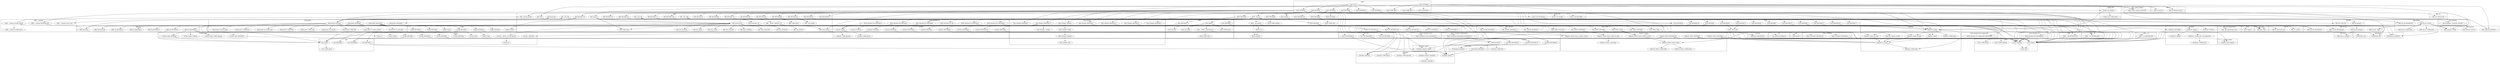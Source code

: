 digraph {
graph [overlap=false]
subgraph cluster_DBD_Pg {
	label="DBD::Pg";
	"DBD::Pg::BEGIN@23";
	"DBD::Pg::bootstrap";
	"DBD::Pg::BEGIN@19";
	"DBD::Pg::BEGIN@21";
	"DBD::Pg::BEGIN@22";
	"DBD::Pg::driver";
	"DBD::Pg::BEGIN@24";
}
subgraph cluster_DBI_dr {
	label="DBI::dr";
	"DBI::dr::connect";
	"DBI::dr::disconnect_all";
}
subgraph cluster_attributes {
	label="attributes";
	"attributes::import";
	"attributes::BEGIN@9";
	"attributes::CORE:qr";
	"attributes::reftype";
	"attributes::_modify_attrs_and_deprecate";
	"attributes::_modify_attrs";
}
subgraph cluster_List_Util {
	label="List::Util";
	"List::Util::BEGIN@10";
	"List::Util::BEGIN@31";
	"List::Util::BEGIN@9";
}
subgraph cluster_JSON_Backend_XS_Supportable {
	label="JSON::Backend::XS::Supportable";
	"JSON::Backend::XS::Supportable::BEGIN@99";
}
subgraph cluster_Exporter {
	label="Exporter";
	"Exporter::CORE:match";
	"Exporter::CORE:subst";
	"Exporter::as_heavy";
	"Exporter::import";
	"Exporter::export";
	"Exporter::require_version";
	"Exporter::export_to_level";
	"Exporter::export_ok_tags";
}
subgraph cluster_Data_Dumper {
	label="Data::Dumper";
	"Data::Dumper::Dumpxs";
	"Data::Dumper::_vstring";
	"Data::Dumper::new";
	"Data::Dumper::Dumper";
	"Data::Dumper::BEGIN@18";
	"Data::Dumper::BEGIN@731";
	"Data::Dumper::BEGIN@24";
	"Data::Dumper::BEGIN@272";
	"Data::Dumper::BEGIN@22";
	"Data::Dumper::Dump";
	"Data::Dumper::BEGIN@12";
}
subgraph cluster_JSON {
	label="JSON";
	"JSON::BEGIN@5";
	"JSON::_set_module";
	"JSON::import";
	"JSON::backend";
	"JSON::BEGIN@319";
	"JSON::BEGIN@4";
	"JSON::BEGIN@9";
	"JSON::_load_xs";
	"JSON::BEGIN@6";
	"JSON::CORE:readline";
	"JSON::BEGIN@2";
	"JSON::is_xs";
	"JSON::CORE:close";
}
subgraph cluster_Types_Serialiser_Error {
	label="Types::Serialiser::Error";
	"Types::Serialiser::Error::BEGIN@145";
}
subgraph cluster_DBD__mem_common {
	label="DBD::_mem::common";
	"DBD::_mem::common::DESTROY";
}
subgraph cluster_Getopt_Std {
	label="Getopt::Std";
	"Getopt::Std::getopts";
	"Getopt::Std::CORE:match";
}
subgraph cluster_mro {
	label="mro";
	"mro::method_changed_in";
}
subgraph cluster_JSON_Boolean {
	label="JSON::Boolean";
	"JSON::Boolean::_overrride_overload";
}
subgraph cluster_DynaLoader {
	label="DynaLoader";
	"DynaLoader::dl_install_xsub";
	"DynaLoader::bootstrap";
	"DynaLoader::CORE:ftfile";
	"DynaLoader::BEGIN@17";
	"DynaLoader::BEGIN@21";
	"DynaLoader::CORE:subst";
	"DynaLoader::dl_load_file";
	"DynaLoader::CORE:ftdir";
	"DynaLoader::BEGIN@92";
	"DynaLoader::dl_undef_symbols";
	"DynaLoader::dl_load_flags";
	"DynaLoader::dl_find_symbol";
	"DynaLoader::CORE:ftsize";
}
subgraph cluster_Carp {
	label="Carp";
	"Carp::BEGIN@171";
	"Carp::BEGIN@6";
	"Carp::BEGIN@131";
	"Carp::_fetch_sub";
	"Carp::BEGIN@4";
	"Carp::BEGIN@575";
	"Carp::BEGIN@3";
	"Carp::BEGIN@49";
	"Carp::BEGIN@73";
	"Carp::BEGIN@568";
	"Carp::BEGIN@61";
	"Carp::BEGIN@5";
	"Carp::BEGIN@555";
}
subgraph cluster_common_sense {
	label="common::sense";
	"common::sense::import";
}
subgraph cluster_UNIVERSAL {
	label="UNIVERSAL";
	"UNIVERSAL::VERSION";
	"UNIVERSAL::isa";
	"UNIVERSAL::can";
}
subgraph cluster_utf8 {
	label="utf8";
	"utf8::encode";
}
subgraph cluster_DBI_st {
	label="DBI::st";
	"DBI::st::fetchrow_array";
	"DBI::st::execute";
}
subgraph cluster_DBD_Pg_st {
	label="DBD::Pg::st";
	"DBD::Pg::st::_prepare";
}
subgraph cluster_constant {
	label="constant";
	"constant::BEGIN@4";
	"constant::BEGIN@3";
	"constant::BEGIN@6";
	"constant::BEGIN@39";
	"constant::BEGIN@24";
	"constant::CORE:regcomp";
	"constant::BEGIN@2";
	"constant::BEGIN@64";
	"constant::CORE:match";
	"constant::BEGIN@126";
	"constant::CORE:qr";
	"constant::import";
}
subgraph cluster_overload {
	label="overload";
	"overload::BEGIN@144";
	"overload::BEGIN@114";
	"overload::OVERLOAD";
	"overload::BEGIN@83";
	"overload::import";
}
subgraph cluster_Internals {
	label="Internals";
	"Internals::SvREADONLY";
}
subgraph cluster_version_regex {
	label="version::regex";
	"version::regex::BEGIN@5";
	"version::regex::CORE:regcomp";
	"version::regex::CORE:qr";
	"version::regex::BEGIN@3";
}
subgraph cluster_strict {
	label="strict";
	"strict::unimport";
	"strict::CORE:match";
	"strict::import";
	"strict::CORE:regcomp";
	"strict::bits";
}
subgraph cluster_DBI_db {
	label="DBI::db";
	"DBI::db::prepare";
	"DBI::db::connected";
}
subgraph cluster_DBI_var {
	label="DBI::var";
	"DBI::var::TIESCALAR";
}
subgraph cluster_warnings_register {
	label="warnings::register";
	"warnings::register::import";
}
subgraph cluster_JSON_Backend_PP {
	label="JSON::Backend::PP";
	"JSON::Backend::PP::BEGIN@403";
}
subgraph cluster_Types_Serialiser {
	label="Types::Serialiser";
	"Types::Serialiser::BEGIN@20";
	"Types::Serialiser::BEGIN@102";
}
subgraph cluster_JSON_Backend_XS {
	label="JSON::Backend::XS";
	"JSON::Backend::XS::BEGIN@11";
	"JSON::Backend::XS::BEGIN@18";
	"JSON::Backend::XS::init";
	"JSON::Backend::XS::BEGIN@9";
	"JSON::Backend::XS::BEGIN@29";
	"JSON::Backend::XS::BEGIN@42";
}
subgraph cluster_base {
	label="base";
	"base::CORE:subst";
	"base::__ANON__[base.pm:70]";
	"base::CORE:match";
	"base::BEGIN@3";
	"base::has_attr";
	"base::BEGIN@4";
	"base::import";
	"base::has_fields";
}
subgraph cluster_DBD_Pg_DefaultValue {
	label="DBD::Pg::DefaultValue";
	"DBD::Pg::DefaultValue::new";
}
subgraph cluster_JSON_XS {
	label="JSON::XS";
	"JSON::XS::BEGIN@104";
	"JSON::XS::BEGIN@1736";
	"JSON::XS::BEGIN@114";
	"JSON::XS::BEGIN@112";
	"JSON::XS::BEGIN@111";
}
subgraph cluster_DBD_Pg_dr {
	label="DBD::Pg::dr";
	"DBD::Pg::dr::connect";
	"DBD::Pg::dr::BEGIN@180";
	"DBD::Pg::dr::CORE:subst";
	"DBD::Pg::dr::CORE:match";
}
subgraph cluster_Types_Serialiser_BooleanBase {
	label="Types::Serialiser::BooleanBase";
	"Types::Serialiser::BooleanBase::BEGIN@116";
}
subgraph cluster_DBD___db {
	label="DBD::_::db";
	"DBD::_::db::BEGIN@1534";
}
subgraph cluster_DBD___dr {
	label="DBD::_::dr";
	"DBD::_::dr::BEGIN@1469";
}
subgraph cluster_version {
	label="version";
	"version::BEGIN@4";
	"version::(cmp";
	"version::BEGIN@20";
	"version::(bool";
	"version::qv";
	"version::import";
	"version::__ANON__[version.pm:52]";
	"version::BEGIN@7";
	"version::_VERSION";
	"version::BEGIN@5";
	"version::(\"\"";
}
subgraph cluster_XSLoader {
	label="XSLoader";
	"XSLoader::load";
}
subgraph cluster_Exporter_Heavy {
	label="Exporter::Heavy";
	"Exporter::Heavy::heavy_export_ok_tags";
	"Exporter::Heavy::BEGIN@4";
	"Exporter::Heavy::heavy_require_version";
	"Exporter::Heavy::CORE:match";
	"Exporter::Heavy::CORE:subst";
	"Exporter::Heavy::BEGIN@3";
	"Exporter::Heavy::heavy_export_to_level";
	"Exporter::Heavy::_push_tags";
	"Exporter::Heavy::BEGIN@188";
	"Exporter::Heavy::heavy_export";
}
subgraph cluster_DBI {
	label="DBI";
	"DBI::SQL_DOUBLE";
	"DBI::_install_method";
	"DBI::BEGIN@1054";
	"DBI::BEGIN@888";
	"DBI::BEGIN@13";
	"DBI::BEGIN@710";
	"DBI::SQL_SMALLINT";
	"DBI::BEGIN@177";
	"DBI::disconnect_all";
	"DBI::SQL_INTEGER";
	"DBI::__ANON__[DBI.pm:751]";
	"DBI::SQL_BIGINT";
	"DBI::BEGIN@181";
	"DBI::_new_handle";
	"DBI::BEGIN@290";
	"DBI::bootstrap";
	"DBI::CORE:subst";
	"DBI::BEGIN@294";
	"DBI::END";
	"DBI::BEGIN@179";
	"DBI::BEGIN@985";
	"DBI::SQL_DECIMAL";
	"DBI::CORE:match";
	"DBI::SQL_REAL";
	"DBI::SQL_FLOAT";
	"DBI::connect";
	"DBI::setup_driver";
	"DBI::BEGIN@178";
	"DBI::BEGIN@553";
	"DBI::_new_dbh";
	"DBI::install_driver";
	"DBI::BEGIN@857";
	"DBI::SQL_NUMERIC";
	"DBI::_new_drh";
	"DBI::_new_sth";
	"DBI::BEGIN@823";
}
subgraph cluster_overloading {
	label="overloading";
	"overloading::BEGIN@2";
	"overloading::unimport";
}
subgraph cluster_vars {
	label="vars";
	"vars::CORE:match";
	"vars::BEGIN@3";
	"vars::BEGIN@8";
	"vars::BEGIN@7";
	"vars::import";
}
subgraph cluster_DBD___common {
	label="DBD::_::common";
	"DBD::_::common::BEGIN@1369";
	"DBD::_::common::CORE:match";
	"DBD::_::common::trace_msg";
	"DBD::_::common::install_method";
}
subgraph cluster_Scalar_Util {
	label="Scalar::Util";
	"Scalar::Util::BEGIN@10";
	"Scalar::Util::weaken";
	"Scalar::Util::BEGIN@9";
}
subgraph cluster_Config {
	label="Config";
	"Config::BEGIN@10";
	"Config::TIEHASH";
	"Config::BEGIN@9";
	"Config::FETCH";
	"Config::import";
	"Config::BEGIN@47";
	"Config::BEGIN@11";
}
subgraph cluster_DBI__firesafe {
	label="DBI::_firesafe";
	"DBI::_firesafe::BEGIN@13";
	"DBI::_firesafe::BEGIN@12";
	"DBI::_firesafe::BEGIN@14";
}
subgraph cluster_DBD___st {
	label="DBD::_::st";
	"DBD::_::st::BEGIN@1856";
}
subgraph cluster_Time_HiRes {
	label="Time::HiRes";
	"Time::HiRes::bootstrap";
	"Time::HiRes::BEGIN@4";
	"Time::HiRes::BEGIN@43";
	"Time::HiRes::time";
	"Time::HiRes::import";
	"Time::HiRes::BEGIN@3";
}
subgraph cluster_bytes {
	label="bytes";
	"bytes::import";
}
subgraph cluster_DBD_Pg_db {
	label="DBD::Pg::db";
	"DBD::Pg::db::BEGIN@260";
	"DBD::Pg::db::_login";
	"DBD::Pg::db::prepare";
	"DBD::Pg::db::BEGIN@258";
}
subgraph cluster_DBI_common {
	label="DBI::common";
	"DBI::common::FETCH";
	"DBI::common::STORE";
	"DBI::common::DESTROY";
}
subgraph cluster_warnings {
	label="warnings";
	"warnings::CORE:regcomp";
	"warnings::import";
	"warnings::unimport";
	"warnings::CORE:match";
	"warnings::_mkMask";
	"warnings::register_categories";
}
subgraph cluster_main {
	label="main";
	"main::BEGIN@9";
	"main::BEGIN@10";
	"main::CORE:close";
	"main::CORE:print";
	"main::RUNTIME";
	"main::BEGIN@6";
	"main::BEGIN@7";
	"main::BEGIN@8";
	"main::CORE:open";
	"main::NULL";
	"main::BEGIN@5";
}
"JSON::_load_xs" -> "JSON::Backend::XS::BEGIN@29";
"main::RUNTIME" -> "DBI::st::execute";
"JSON::BEGIN@2" -> "JSON::XS::BEGIN@112";
"DBI::install_driver" -> "DBD::Pg::BEGIN@24";
"DBI::BEGIN@178" -> "Config::FETCH";
"DBI::BEGIN@177" -> "Carp::BEGIN@575";
"JSON::BEGIN@2" -> "JSON::XS::BEGIN@114";
"DBD::Pg::dr::connect" -> "DBI::_new_dbh";
"DynaLoader::bootstrap" -> "DynaLoader::dl_find_symbol";
"overload::import" -> "overload::OVERLOAD";
"main::BEGIN@5" -> "DBI::BEGIN@857";
"DBD::Pg::driver" -> "DBI::_new_drh";
"Exporter::import" -> "Exporter::Heavy::heavy_export";
"Exporter::Heavy::heavy_export_to_level" -> "Exporter::Heavy::heavy_export";
"DynaLoader::BEGIN@21" -> "Config::BEGIN@11";
"main::BEGIN@5" -> "DBD::_::common::BEGIN@1369";
"DBI::BEGIN@177" -> "Carp::BEGIN@61";
"Data::Dumper::BEGIN@272" -> "constant::BEGIN@2";
"Data::Dumper::BEGIN@272" -> "constant::BEGIN@24";
"DynaLoader::bootstrap" -> "DynaLoader::CORE:ftfile";
"Carp::BEGIN@4" -> "strict::CORE:match";
"DynaLoader::bootstrap" -> "DynaLoader::dl_load_file";
"DBI::install_driver" -> "DBD::Pg::db::BEGIN@258";
"Data::Dumper::BEGIN@272" -> "constant::BEGIN@4";
"JSON::BEGIN@2" -> "JSON::XS::BEGIN@104";
"DBD::Pg::dr::connect" -> "DBD::Pg::db::_login";
"constant::import" -> "constant::CORE:regcomp";
"main::RUNTIME" -> "Getopt::Std::getopts";
"DBI::BEGIN@178" -> "DynaLoader::BEGIN@17";
"DBI::BEGIN@178" -> "DynaLoader::BEGIN@21";
"DynaLoader::BEGIN@21" -> "Config::BEGIN@9";
"DynaLoader::bootstrap" -> "DynaLoader::dl_undef_symbols";
"Data::Dumper::BEGIN@272" -> "constant::BEGIN@6";
"Exporter::export" -> "Exporter::as_heavy";
"Exporter::export_ok_tags" -> "Exporter::as_heavy";
"Exporter::require_version" -> "Exporter::as_heavy";
"Exporter::export_to_level" -> "Exporter::as_heavy";
"JSON::_load_xs" -> "JSON::Backend::XS::BEGIN@9";
"vars::import" -> "vars::CORE:match";
"main::NULL" -> "main::BEGIN@8";
"main::BEGIN@7" -> "Data::Dumper::BEGIN@22";
"Carp::BEGIN@73" -> "Carp::_fetch_sub";
"Carp::BEGIN@61" -> "Carp::_fetch_sub";
"main::BEGIN@7" -> "overload::BEGIN@114";
"Getopt::Std::getopts" -> "Getopt::Std::CORE:match";
"main::BEGIN@8" -> "JSON::Backend::PP::BEGIN@403";
"DBI::install_driver" -> "DBD::Pg::BEGIN@23";
"attributes::import" -> "UNIVERSAL::can";
"DynaLoader::BEGIN@21" -> "version::(cmp";
"DBI::END" -> "DBD::_::common::trace_msg";
"Data::Dumper::Dumper" -> "Data::Dumper::Dump";
"main::BEGIN@5" -> "DBI::BEGIN@823";
"Config::BEGIN@11" -> "vars::BEGIN@3";
"main::BEGIN@8" -> "JSON::BEGIN@9";
"overload::BEGIN@83" -> "overloading::BEGIN@2";
"main::BEGIN@5" -> "DBI::BEGIN@181";
"DynaLoader::BEGIN@21" -> "Config::BEGIN@47";
"main::BEGIN@9" -> "DynaLoader::bootstrap";
"DBI::install_driver" -> "DynaLoader::bootstrap";
"DBI::BEGIN@181" -> "DynaLoader::bootstrap";
"DynaLoader::BEGIN@21" -> "Config::BEGIN@10";
"Exporter::as_heavy" -> "Exporter::Heavy::BEGIN@188";
"attributes::import" -> "attributes::reftype";
"JSON::XS::BEGIN@114" -> "Types::Serialiser::BEGIN@20";
"warnings::register::import" -> "warnings::register_categories";
"DynaLoader::BEGIN@21" -> "version::(bool";
"base::import" -> "base::__ANON__[base.pm:70]";
"Config::BEGIN@11" -> "vars::BEGIN@7";
"main::BEGIN@9" -> "Time::HiRes::BEGIN@3";
"main::BEGIN@5" -> "DBI::BEGIN@553";
"DBI::install_driver" -> "DBI::setup_driver";
"main::BEGIN@5" -> "DBI::setup_driver";
"JSON::import" -> "Exporter::Heavy::heavy_export_to_level";
"Time::HiRes::import" -> "Exporter::Heavy::heavy_export_to_level";
"main::BEGIN@7" -> "Exporter::import";
"main::BEGIN@5" -> "Exporter::import";
"Data::Dumper::BEGIN@22" -> "Exporter::import";
"JSON::XS::BEGIN@111" -> "Exporter::import";
"Getopt::Std::getopts" -> "Exporter::import";
"main::BEGIN@10" -> "Exporter::import";
"DBD::Pg::db::BEGIN@258" -> "Exporter::import";
"main::NULL" -> "main::BEGIN@9";
"Data::Dumper::Dumpxs" -> "Data::Dumper::new";
"overload::BEGIN@114" -> "overloading::unimport";
"overload::BEGIN@83" -> "overloading::unimport";
"main::NULL" -> "DBD::_mem::common::DESTROY";
"main::RUNTIME" -> "DBD::_mem::common::DESTROY";
"Carp::BEGIN@5" -> "warnings::CORE:match";
"main::RUNTIME" -> "DBI::common::DESTROY";
"main::NULL" -> "DBI::common::DESTROY";
"DBI::BEGIN@177" -> "Carp::BEGIN@6";
"Data::Dumper::BEGIN@272" -> "constant::import";
"JSON::Backend::XS::BEGIN@9" -> "constant::import";
"JSON::Backend::XS::BEGIN@18" -> "constant::import";
"JSON::Backend::XS::BEGIN@11" -> "constant::import";
"DBD::Pg::driver" -> "DBD::_::common::install_method";
"DBI::BEGIN@181" -> "Exporter::export_ok_tags";
"DBI::install_driver" -> "Exporter::export_ok_tags";
"JSON::_load_xs" -> "JSON::Backend::XS::BEGIN@18";
"JSON::_load_xs" -> "JSON::CORE:close";
"main::BEGIN@5" -> "DBI::BEGIN@1054";
"DBI::END" -> "DBI::disconnect_all";
"DBI::install_driver" -> "DBI::SQL_INTEGER";
"DBI::dr::connect" -> "DBD::Pg::dr::connect";
"constant::import" -> "mro::method_changed_in";
"warnings::register_categories" -> "warnings::_mkMask";
"XSLoader::load" -> "DynaLoader::BEGIN@92";
"main::BEGIN@9" -> "Time::HiRes::import";
"DBD::Pg::BEGIN@19" -> "version::BEGIN@5";
"main::BEGIN@7" -> "Data::Dumper::BEGIN@18";
"DBI::install_driver" -> "DBI::SQL_BIGINT";
"DBI::db::prepare" -> "DBD::Pg::db::prepare";
"DBI::_new_sth" -> "DBI::_new_handle";
"DBI::_new_dbh" -> "DBI::_new_handle";
"DBI::_new_drh" -> "DBI::_new_handle";
"main::BEGIN@5" -> "DBI::BEGIN@179";
"DBI::BEGIN@177" -> "Carp::BEGIN@131";
"base::import" -> "base::has_fields";
"main::BEGIN@5" -> "DBD::_::db::BEGIN@1534";
"JSON::BEGIN@2" -> "JSON::XS::BEGIN@111";
"main::RUNTIME" -> "DBI::db::prepare";
"version::__ANON__[version.pm:52]" -> "version::qv";
"DBI::BEGIN@181" -> "DBI::CORE:match";
"constant::BEGIN@4" -> "warnings::register::import";
"vars::BEGIN@7" -> "warnings::register::import";
"overload::BEGIN@144" -> "warnings::register::import";
"main::BEGIN@5" -> "List::Util::BEGIN@9";
"Exporter::import" -> "Exporter::export";
"Exporter::Heavy::heavy_export_to_level" -> "Exporter::export";
"DBD::Pg::BEGIN@19" -> "version::regex::CORE:regcomp";
"main::BEGIN@8" -> "JSON::BEGIN@319";
"main::BEGIN@8" -> "JSON::BEGIN@5";
"main::BEGIN@5" -> "List::Util::BEGIN@31";
"main::BEGIN@5" -> "DBI::BEGIN@888";
"base::import" -> "UNIVERSAL::isa";
"DBI::setup_driver" -> "UNIVERSAL::isa";
"DynaLoader::BEGIN@92" -> "attributes::import";
"main::BEGIN@7" -> "Data::Dumper::BEGIN@731";
"DynaLoader::BEGIN@21" -> "Config::TIEHASH";
"DBI::install_driver" -> "Exporter::require_version";
"main::BEGIN@5" -> "DBD::_::dr::BEGIN@1469";
"main::BEGIN@8" -> "JSON::_load_xs";
"DBI::install_driver" -> "DBD::Pg::DefaultValue::new";
"Data::Dumper::Dump" -> "Data::Dumper::Dumpxs";
"main::RUNTIME" -> "Time::HiRes::time";
"main::RUNTIME" -> "DBI::END";
"DBI::connect" -> "DBI::__ANON__[DBI.pm:751]";
"main::BEGIN@7" -> "overload::BEGIN@144";
"DynaLoader::bootstrap" -> "DynaLoader::dl_load_flags";
"Carp::BEGIN@5" -> "warnings::CORE:regcomp";
"DynaLoader::bootstrap" -> "DBI::bootstrap";
"main::BEGIN@7" -> "Data::Dumper::BEGIN@272";
"DBI::BEGIN@177" -> "Carp::BEGIN@568";
"DBI::BEGIN@177" -> "Carp::BEGIN@5";
"DBI::install_driver" -> "DBI::_firesafe::BEGIN@13";
"main::BEGIN@9" -> "Time::HiRes::BEGIN@4";
"DBI::install_driver" -> "DBI::SQL_REAL";
"DBD::Pg::BEGIN@19" -> "version::regex::BEGIN@3";
"JSON::_load_xs" -> "JSON::Backend::XS::BEGIN@11";
"DBD::Pg::dr::connect" -> "DBD::Pg::dr::CORE:subst";
"main::NULL" -> "main::BEGIN@5";
"main::BEGIN@8" -> "JSON::BEGIN@4";
"main::RUNTIME" -> "Data::Dumper::Dumper";
"main::RUNTIME" -> "main::CORE:close";
"main::BEGIN@9" -> "Time::HiRes::BEGIN@43";
"main::BEGIN@5" -> "DBI::var::TIESCALAR";
"DynaLoader::bootstrap" -> "DynaLoader::dl_install_xsub";
"Exporter::Heavy::heavy_export_ok_tags" -> "Exporter::Heavy::_push_tags";
"DBD::Pg::db::prepare" -> "DBD::Pg::st::_prepare";
"Data::Dumper::BEGIN@272" -> "constant::BEGIN@39";
"DBD::Pg::BEGIN@19" -> "version::regex::BEGIN@5";
"DBI::install_driver" -> "DBD::Pg::BEGIN@21";
"Exporter::as_heavy" -> "Exporter::Heavy::BEGIN@4";
"DynaLoader::bootstrap" -> "DBD::Pg::bootstrap";
"Exporter::import" -> "Exporter::CORE:subst";
"Exporter::as_heavy" -> "Exporter::CORE:subst";
"DBI::BEGIN@177" -> "Carp::BEGIN@4";
"main::NULL" -> "main::BEGIN@7";
"DBD::Pg::BEGIN@19" -> "version::BEGIN@4";
"version::BEGIN@7" -> "vars::import";
"constant::BEGIN@6" -> "vars::import";
"version::regex::BEGIN@5" -> "vars::import";
"Config::BEGIN@11" -> "vars::import";
"DBD::Pg::BEGIN@24" -> "vars::import";
"base::BEGIN@4" -> "vars::import";
"main::BEGIN@5" -> "DBI::BEGIN@710";
"DynaLoader::bootstrap" -> "Time::HiRes::bootstrap";
"DBD::Pg::BEGIN@19" -> "version::BEGIN@7";
"DBI::install_driver" -> "DBD::Pg::driver";
"base::__ANON__[base.pm:70]" -> "base::CORE:subst";
"DBI::BEGIN@177" -> "Carp::BEGIN@73";
"DBI::install_driver" -> "DBI::_firesafe::BEGIN@14";
"DBD::Pg::BEGIN@19" -> "version::import";
"DBI::install_driver" -> "DBI::SQL_DECIMAL";
"JSON::_load_xs" -> "JSON::Boolean::_overrride_overload";
"JSON::XS::BEGIN@104" -> "common::sense::import";
"Types::Serialiser::BEGIN@20" -> "common::sense::import";
"DBI::install_driver" -> "DBD::Pg::db::BEGIN@260";
"main::RUNTIME" -> "DBI::connect";
"main::BEGIN@5" -> "DBI::BEGIN@178";
"JSON::XS::BEGIN@114" -> "Types::Serialiser::BEGIN@102";
"JSON::_load_xs" -> "JSON::BEGIN@2";
"JSON::BEGIN@6" -> "base::BEGIN@4";
"base::import" -> "base::has_attr";
"main::BEGIN@5" -> "Scalar::Util::BEGIN@10";
"main::BEGIN@8" -> "JSON::import";
"main::BEGIN@7" -> "overload::BEGIN@83";
"DBI::BEGIN@177" -> "Carp::BEGIN@3";
"main::RUNTIME" -> "DBI::st::fetchrow_array";
"DBI::install_driver" -> "DBI::SQL_DOUBLE";
"JSON::_load_xs" -> "JSON::Backend::XS::init";
"DBD::Pg::dr::connect" -> "DBI::common::STORE";
"DBI::__ANON__[DBI.pm:751]" -> "DBI::common::STORE";
"DBI::connect" -> "DBI::common::STORE";
"DynaLoader::bootstrap" -> "DynaLoader::CORE:ftsize";
"DBI::install_driver" -> "DBI::SQL_SMALLINT";
"main::BEGIN@5" -> "DBI::BEGIN@177";
"DBI::BEGIN@177" -> "Carp::BEGIN@171";
"base::BEGIN@3" -> "strict::import";
"main::BEGIN@6" -> "strict::import";
"DBI::BEGIN@294" -> "strict::import";
"constant::BEGIN@3" -> "strict::import";
"version::BEGIN@5" -> "strict::import";
"DBD::_::db::BEGIN@1534" -> "strict::import";
"Exporter::Heavy::BEGIN@3" -> "strict::import";
"DBD::_::st::BEGIN@1856" -> "strict::import";
"Scalar::Util::BEGIN@9" -> "strict::import";
"vars::BEGIN@8" -> "strict::import";
"Time::HiRes::BEGIN@4" -> "strict::import";
"Config::BEGIN@9" -> "strict::import";
"DBD::_::common::BEGIN@1369" -> "strict::import";
"Carp::BEGIN@4" -> "strict::import";
"DBI::_firesafe::BEGIN@12" -> "strict::import";
"DBD::Pg::db::BEGIN@260" -> "strict::import";
"DBD::Pg::dr::BEGIN@180" -> "strict::import";
"JSON::BEGIN@4" -> "strict::import";
"List::Util::BEGIN@9" -> "strict::import";
"attributes::BEGIN@9" -> "strict::import";
"version::regex::BEGIN@3" -> "strict::import";
"DBD::_::dr::BEGIN@1469" -> "strict::import";
"attributes::_modify_attrs_and_deprecate" -> "attributes::_modify_attrs";
"DBI::install_driver" -> "DBD::Pg::dr::BEGIN@180";
"JSON::_load_xs" -> "JSON::CORE:readline";
"Exporter::Heavy::heavy_require_version" -> "version::_VERSION";
"JSON::XS::BEGIN@114" -> "Types::Serialiser::BooleanBase::BEGIN@116";
"main::NULL" -> "main::BEGIN@6";
"main::BEGIN@5" -> "DBI::BEGIN@290";
"Data::Dumper::BEGIN@272" -> "constant::BEGIN@126";
"DBD::Pg::BEGIN@19" -> "version::BEGIN@20";
"Exporter::as_heavy" -> "Exporter::Heavy::BEGIN@3";
"constant::import" -> "constant::CORE:match";
"main::BEGIN@5" -> "Scalar::Util::BEGIN@9";
"main::BEGIN@5" -> "DBD::_::st::BEGIN@1856";
"JSON::_load_xs" -> "JSON::Backend::XS::Supportable::BEGIN@99";
"DBI::install_driver" -> "DBI::SQL_FLOAT";
"JSON::_load_xs" -> "JSON::Backend::XS::BEGIN@42";
"DBI::BEGIN@177" -> "Carp::BEGIN@49";
"Carp::BEGIN@4" -> "strict::CORE:regcomp";
"DBI::__ANON__[DBI.pm:751]" -> "DBI::db::connected";
"DBI::install_driver" -> "DBD::Pg::BEGIN@19";
"DBI::install_driver" -> "version::__ANON__[version.pm:52]";
"Config::BEGIN@11" -> "vars::BEGIN@8";
"main::BEGIN@5" -> "DBI::BEGIN@985";
"JSON::XS::BEGIN@114" -> "Types::Serialiser::Error::BEGIN@145";
"JSON::BEGIN@6" -> "base::import";
"DBI::__ANON__[DBI.pm:751]" -> "DBI::dr::connect";
"Exporter::Heavy::BEGIN@188" -> "warnings::unimport";
"Carp::BEGIN@6" -> "warnings::unimport";
"Carp::BEGIN@568" -> "warnings::unimport";
"main::BEGIN@5" -> "Scalar::Util::weaken";
"DBD::Pg::db::prepare" -> "DBI::_new_sth";
"Data::Dumper::BEGIN@272" -> "constant::BEGIN@64";
"main::BEGIN@5" -> "List::Util::BEGIN@10";
"DBI::install_driver" -> "DBI::SQL_NUMERIC";
"strict::import" -> "strict::bits";
"strict::unimport" -> "strict::bits";
"DBD::Pg::dr::connect" -> "DBD::Pg::dr::CORE:match";
"DBD::Pg::BEGIN@19" -> "version::regex::CORE:qr";
"DBI::disconnect_all" -> "DBI::dr::disconnect_all";
"main::BEGIN@5" -> "DBI::BEGIN@13";
"Data::Dumper::BEGIN@272" -> "Data::Dumper::_vstring";
"DBI::install_driver" -> "DBI::_firesafe::BEGIN@12";
"DBD::_::common::install_method" -> "DBI::_install_method";
"main::BEGIN@5" -> "DBI::_install_method";
"Time::HiRes::BEGIN@43" -> "strict::unimport";
"Carp::BEGIN@575" -> "strict::unimport";
"JSON::Backend::PP::BEGIN@403" -> "strict::unimport";
"DBI::BEGIN@857" -> "strict::unimport";
"DBI::BEGIN@290" -> "strict::unimport";
"Config::BEGIN@47" -> "strict::unimport";
"constant::BEGIN@64" -> "strict::unimport";
"Carp::BEGIN@555" -> "strict::unimport";
"Carp::BEGIN@131" -> "strict::unimport";
"JSON::BEGIN@319" -> "strict::unimport";
"version::BEGIN@20" -> "strict::unimport";
"constant::BEGIN@126" -> "strict::unimport";
"DBI::BEGIN@823" -> "strict::unimport";
"JSON::Backend::XS::Supportable::BEGIN@99" -> "strict::unimport";
"List::Util::BEGIN@31" -> "strict::unimport";
"JSON::Backend::XS::BEGIN@42" -> "strict::unimport";
"Exporter::Heavy::BEGIN@4" -> "strict::unimport";
"JSON::Backend::XS::BEGIN@29" -> "strict::unimport";
"constant::BEGIN@39" -> "strict::unimport";
"DBI::BEGIN@888" -> "strict::unimport";
"DBI::BEGIN@1054" -> "strict::unimport";
"DBI::BEGIN@985" -> "strict::unimport";
"DBI::BEGIN@553" -> "strict::unimport";
"DBI::BEGIN@710" -> "strict::unimport";
"DBD::Pg::dr::connect" -> "DBI::common::FETCH";
"JSON::BEGIN@2" -> "XSLoader::load";
"DynaLoader::BEGIN@92" -> "XSLoader::load";
"Data::Dumper::BEGIN@24" -> "XSLoader::load";
"main::BEGIN@5" -> "XSLoader::load";
"DynaLoader::bootstrap" -> "DynaLoader::CORE:ftdir";
"main::BEGIN@5" -> "DBI::BEGIN@294";
"DBI::install_driver" -> "DBI::CORE:subst";
"DBI::connect" -> "DBI::CORE:subst";
"Data::Dumper::BEGIN@272" -> "constant::BEGIN@3";
"Types::Serialiser::Error::BEGIN@145" -> "overload::import";
"Types::Serialiser::BooleanBase::BEGIN@116" -> "overload::import";
"main::NULL" -> "main::BEGIN@10";
"DBI::BEGIN@177" -> "Carp::BEGIN@555";
"JSON::BEGIN@2" -> "JSON::XS::BEGIN@1736";
"base::import" -> "base::CORE:match";
"base::__ANON__[base.pm:70]" -> "utf8::encode";
"JSON::_set_module" -> "JSON::is_xs";
"DBI::install_driver" -> "Exporter::Heavy::heavy_require_version";
"JSON::_load_xs" -> "JSON::_set_module";
"Data::Dumper::BEGIN@731" -> "bytes::import";
"JSON::import" -> "Exporter::export_to_level";
"Time::HiRes::import" -> "Exporter::export_to_level";
"Exporter::Heavy::heavy_export" -> "Exporter::Heavy::CORE:match";
"DynaLoader::BEGIN@92" -> "attributes::CORE:qr";
"DBD::_::common::install_method" -> "DBD::_::common::CORE:match";
"DBI::BEGIN@181" -> "Exporter::Heavy::heavy_export_ok_tags";
"DBI::install_driver" -> "Exporter::Heavy::heavy_export_ok_tags";
"Exporter::import" -> "Exporter::CORE:match";
"DBI::connect" -> "DBI::install_driver";
"main::RUNTIME" -> "main::CORE:open";
"Data::Dumper::BEGIN@272" -> "constant::CORE:qr";
"DBD::Pg::driver" -> "version::(\"\"";
"main::BEGIN@8" -> "JSON::BEGIN@6";
"main::BEGIN@5" -> "UNIVERSAL::VERSION";
"JSON::_set_module" -> "UNIVERSAL::VERSION";
"JSON::BEGIN@2" -> "UNIVERSAL::VERSION";
"main::RUNTIME" -> "main::CORE:print";
"JSON::_set_module" -> "JSON::backend";
"JSON::is_xs" -> "JSON::backend";
"DynaLoader::BEGIN@92" -> "attributes::BEGIN@9";
"Exporter::Heavy::heavy_export" -> "Exporter::Heavy::CORE:subst";
"DynaLoader::BEGIN@21" -> "Config::import";
"main::BEGIN@7" -> "Data::Dumper::BEGIN@12";
"Config::BEGIN@10" -> "warnings::import";
"overloading::BEGIN@2" -> "warnings::import";
"DBI::_firesafe::BEGIN@13" -> "warnings::import";
"Scalar::Util::BEGIN@10" -> "warnings::import";
"Carp::BEGIN@5" -> "warnings::import";
"List::Util::BEGIN@10" -> "warnings::import";
"JSON::BEGIN@6" -> "base::BEGIN@3";
"main::BEGIN@7" -> "Data::Dumper::BEGIN@24";
"DBI::install_driver" -> "DBD::Pg::BEGIN@22";
"constant::import" -> "Internals::SvREADONLY";
"constant::BEGIN@24" -> "Internals::SvREADONLY";
"attributes::import" -> "attributes::_modify_attrs_and_deprecate";
"DynaLoader::bootstrap" -> "DynaLoader::CORE:subst";
}
